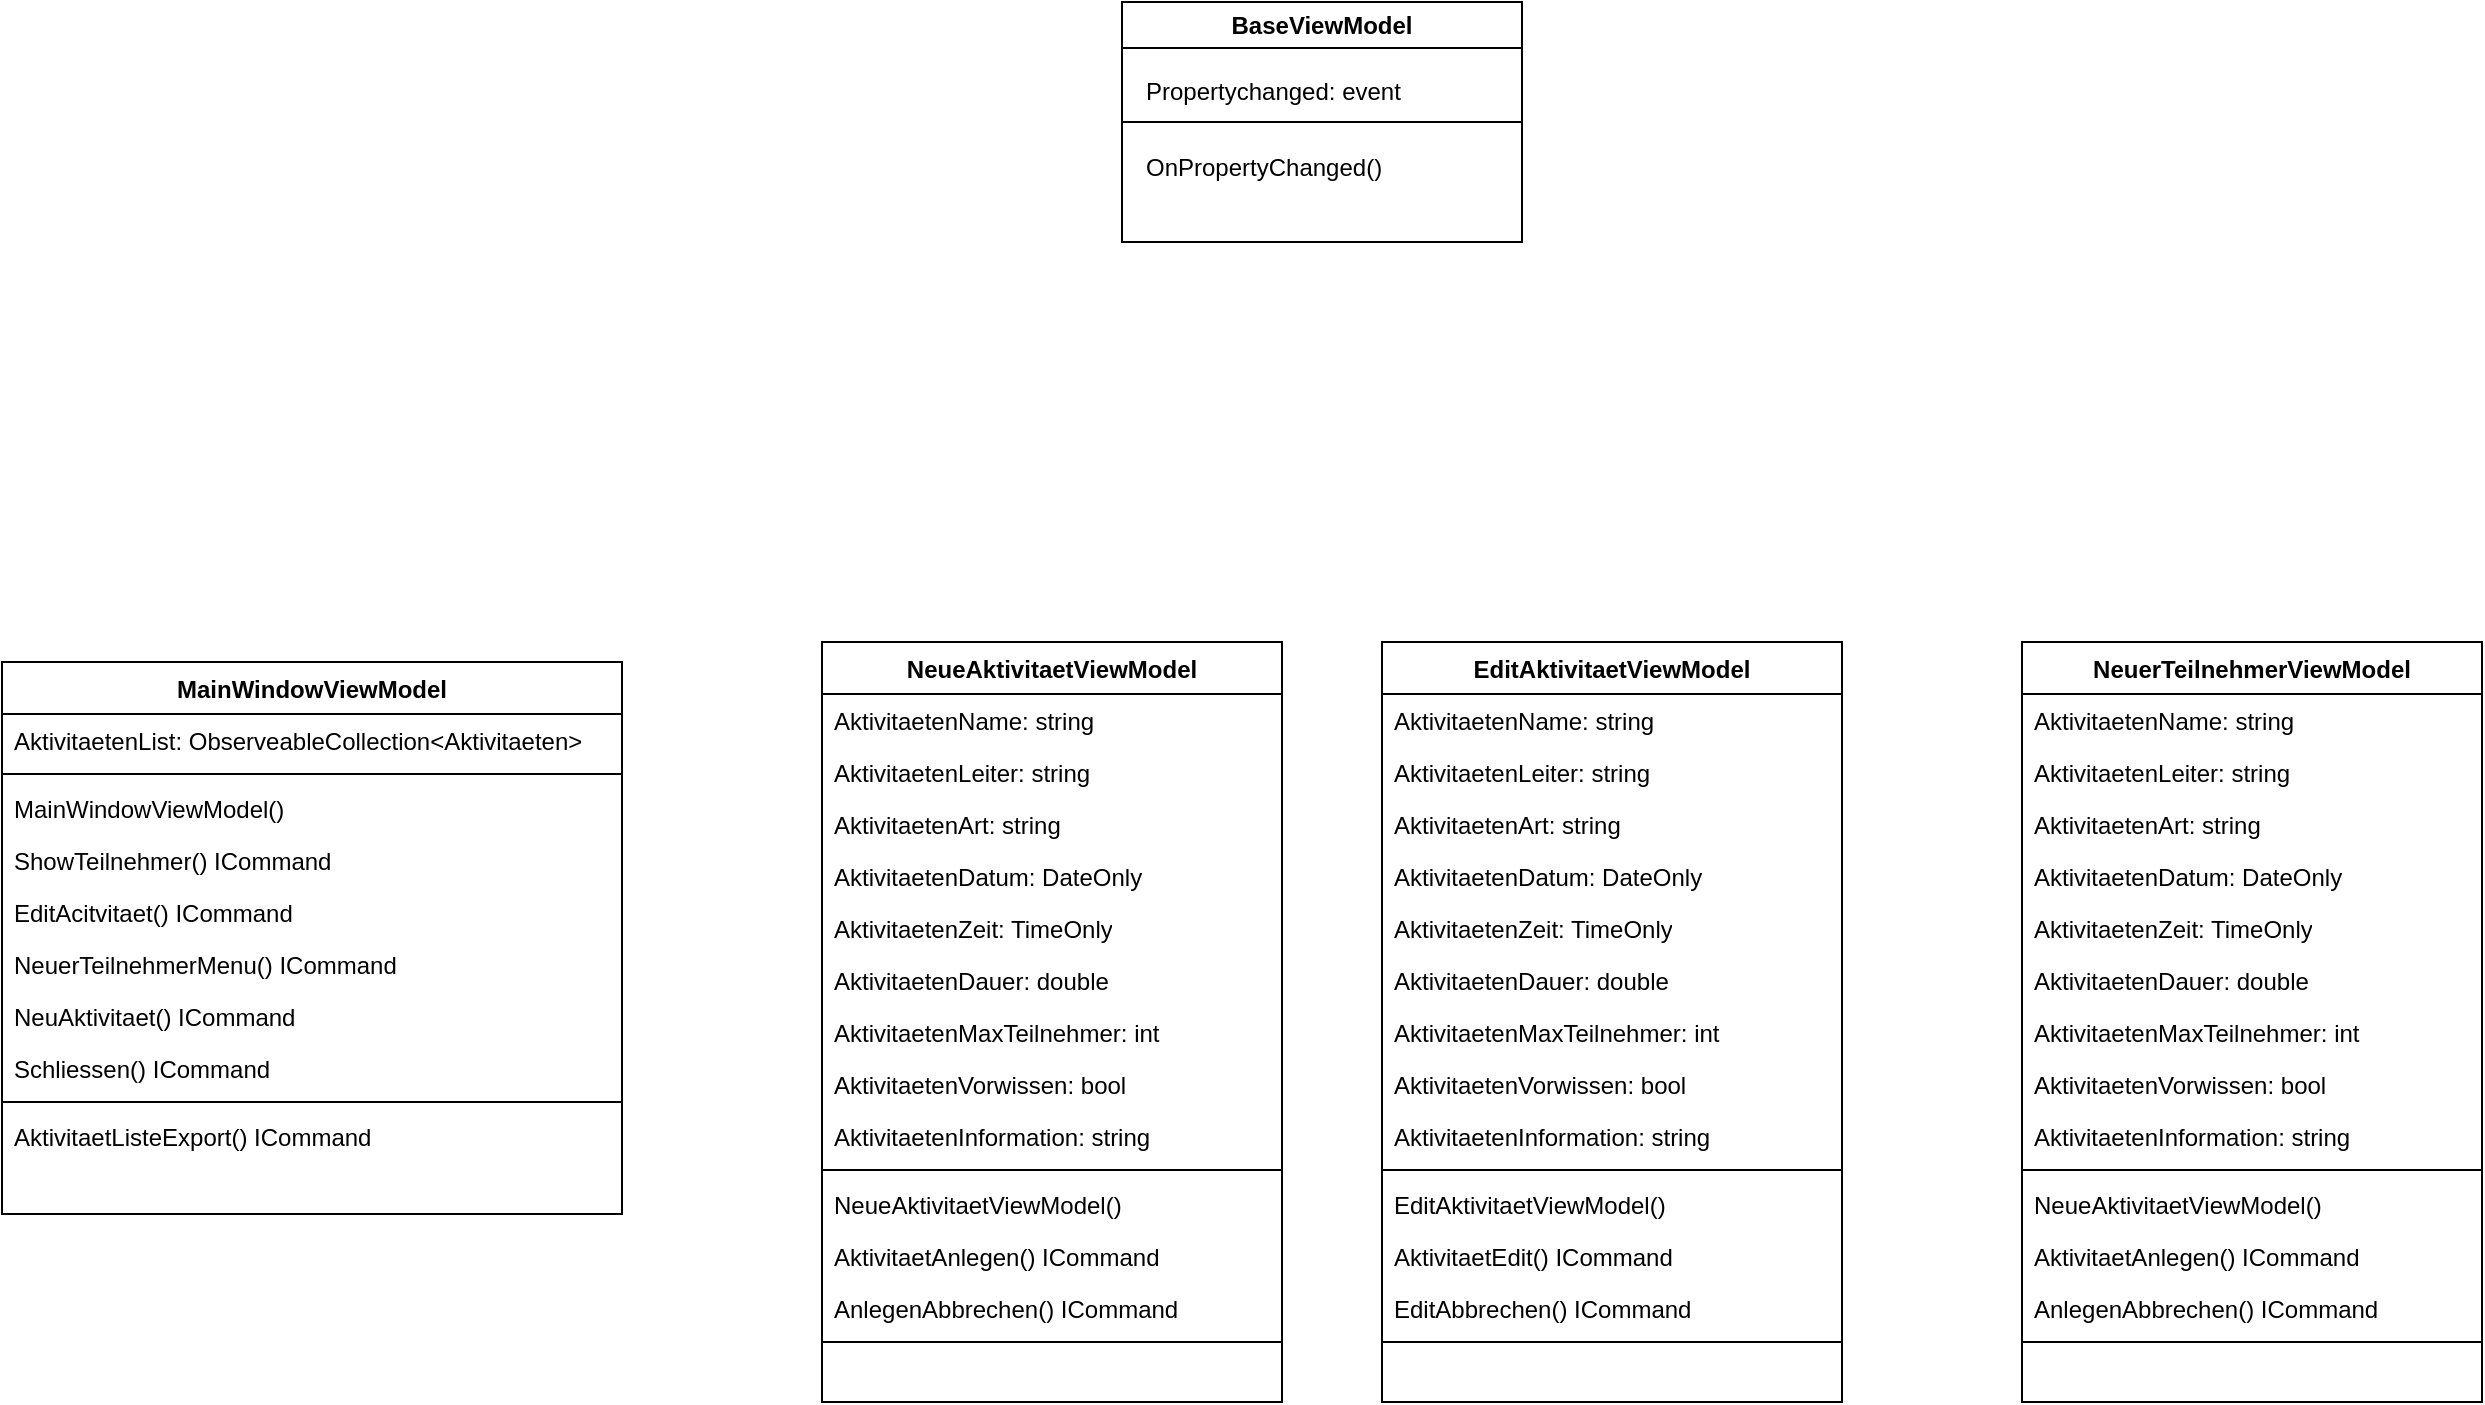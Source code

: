 <mxfile version="21.6.2" type="github">
  <diagram name="Page-1" id="RdVm4Sz-uKxTIq5BJe5c">
    <mxGraphModel dx="2074" dy="1153" grid="1" gridSize="10" guides="1" tooltips="1" connect="1" arrows="1" fold="1" page="1" pageScale="1" pageWidth="1654" pageHeight="1169" math="0" shadow="0">
      <root>
        <mxCell id="0" />
        <mxCell id="1" parent="0" />
        <mxCell id="Tb_Kh7ZDN0dCihc9eWvm-25" value="BaseViewModel" style="swimlane;whiteSpace=wrap;html=1;" parent="1" vertex="1">
          <mxGeometry x="630" y="40" width="200" height="120" as="geometry" />
        </mxCell>
        <mxCell id="Tb_Kh7ZDN0dCihc9eWvm-26" value="&lt;div align=&quot;left&quot;&gt;Propertychanged: event&lt;/div&gt;" style="text;html=1;align=left;verticalAlign=middle;resizable=0;points=[];autosize=1;strokeColor=none;fillColor=none;" parent="Tb_Kh7ZDN0dCihc9eWvm-25" vertex="1">
          <mxGeometry x="10" y="30" width="150" height="30" as="geometry" />
        </mxCell>
        <mxCell id="Tb_Kh7ZDN0dCihc9eWvm-27" value="" style="edgeStyle=none;orthogonalLoop=1;jettySize=auto;html=1;rounded=0;endArrow=none;endFill=0;" parent="Tb_Kh7ZDN0dCihc9eWvm-25" edge="1">
          <mxGeometry width="100" relative="1" as="geometry">
            <mxPoint y="60" as="sourcePoint" />
            <mxPoint x="200" y="60" as="targetPoint" />
            <Array as="points">
              <mxPoint x="100" y="60" />
            </Array>
          </mxGeometry>
        </mxCell>
        <mxCell id="Tb_Kh7ZDN0dCihc9eWvm-28" value="&lt;div align=&quot;left&quot;&gt;OnPropertyChanged()&lt;/div&gt;" style="text;html=1;align=left;verticalAlign=middle;resizable=0;points=[];autosize=1;strokeColor=none;fillColor=none;" parent="Tb_Kh7ZDN0dCihc9eWvm-25" vertex="1">
          <mxGeometry x="10" y="68" width="140" height="30" as="geometry" />
        </mxCell>
        <mxCell id="Tb_Kh7ZDN0dCihc9eWvm-29" value="NeueAktivitaetViewModel" style="swimlane;fontStyle=1;align=center;verticalAlign=top;childLayout=stackLayout;horizontal=1;startSize=26;horizontalStack=0;resizeParent=1;resizeParentMax=0;resizeLast=0;collapsible=1;marginBottom=0;whiteSpace=wrap;html=1;" parent="1" vertex="1">
          <mxGeometry x="480" y="360" width="230" height="380" as="geometry" />
        </mxCell>
        <mxCell id="Tb_Kh7ZDN0dCihc9eWvm-30" value="AktivitaetenName: string" style="text;strokeColor=none;fillColor=none;align=left;verticalAlign=top;spacingLeft=4;spacingRight=4;overflow=hidden;rotatable=0;points=[[0,0.5],[1,0.5]];portConstraint=eastwest;whiteSpace=wrap;html=1;" parent="Tb_Kh7ZDN0dCihc9eWvm-29" vertex="1">
          <mxGeometry y="26" width="230" height="26" as="geometry" />
        </mxCell>
        <mxCell id="Tb_Kh7ZDN0dCihc9eWvm-70" value="AktivitaetenLeiter: string" style="text;strokeColor=none;fillColor=none;align=left;verticalAlign=top;spacingLeft=4;spacingRight=4;overflow=hidden;rotatable=0;points=[[0,0.5],[1,0.5]];portConstraint=eastwest;whiteSpace=wrap;html=1;" parent="Tb_Kh7ZDN0dCihc9eWvm-29" vertex="1">
          <mxGeometry y="52" width="230" height="26" as="geometry" />
        </mxCell>
        <mxCell id="Tb_Kh7ZDN0dCihc9eWvm-69" value="AktivitaetenArt: string" style="text;strokeColor=none;fillColor=none;align=left;verticalAlign=top;spacingLeft=4;spacingRight=4;overflow=hidden;rotatable=0;points=[[0,0.5],[1,0.5]];portConstraint=eastwest;whiteSpace=wrap;html=1;" parent="Tb_Kh7ZDN0dCihc9eWvm-29" vertex="1">
          <mxGeometry y="78" width="230" height="26" as="geometry" />
        </mxCell>
        <mxCell id="Tb_Kh7ZDN0dCihc9eWvm-68" value="AktivitaetenDatum: DateOnly" style="text;strokeColor=none;fillColor=none;align=left;verticalAlign=top;spacingLeft=4;spacingRight=4;overflow=hidden;rotatable=0;points=[[0,0.5],[1,0.5]];portConstraint=eastwest;whiteSpace=wrap;html=1;" parent="Tb_Kh7ZDN0dCihc9eWvm-29" vertex="1">
          <mxGeometry y="104" width="230" height="26" as="geometry" />
        </mxCell>
        <mxCell id="Tb_Kh7ZDN0dCihc9eWvm-67" value="AktivitaetenZeit: TimeOnly" style="text;strokeColor=none;fillColor=none;align=left;verticalAlign=top;spacingLeft=4;spacingRight=4;overflow=hidden;rotatable=0;points=[[0,0.5],[1,0.5]];portConstraint=eastwest;whiteSpace=wrap;html=1;" parent="Tb_Kh7ZDN0dCihc9eWvm-29" vertex="1">
          <mxGeometry y="130" width="230" height="26" as="geometry" />
        </mxCell>
        <mxCell id="Tb_Kh7ZDN0dCihc9eWvm-66" value="AktivitaetenDauer: double" style="text;strokeColor=none;fillColor=none;align=left;verticalAlign=top;spacingLeft=4;spacingRight=4;overflow=hidden;rotatable=0;points=[[0,0.5],[1,0.5]];portConstraint=eastwest;whiteSpace=wrap;html=1;" parent="Tb_Kh7ZDN0dCihc9eWvm-29" vertex="1">
          <mxGeometry y="156" width="230" height="26" as="geometry" />
        </mxCell>
        <mxCell id="Tb_Kh7ZDN0dCihc9eWvm-65" value="AktivitaetenMaxTeilnehmer: int" style="text;strokeColor=none;fillColor=none;align=left;verticalAlign=top;spacingLeft=4;spacingRight=4;overflow=hidden;rotatable=0;points=[[0,0.5],[1,0.5]];portConstraint=eastwest;whiteSpace=wrap;html=1;" parent="Tb_Kh7ZDN0dCihc9eWvm-29" vertex="1">
          <mxGeometry y="182" width="230" height="26" as="geometry" />
        </mxCell>
        <mxCell id="Tb_Kh7ZDN0dCihc9eWvm-64" value="AktivitaetenVorwissen: bool" style="text;strokeColor=none;fillColor=none;align=left;verticalAlign=top;spacingLeft=4;spacingRight=4;overflow=hidden;rotatable=0;points=[[0,0.5],[1,0.5]];portConstraint=eastwest;whiteSpace=wrap;html=1;" parent="Tb_Kh7ZDN0dCihc9eWvm-29" vertex="1">
          <mxGeometry y="208" width="230" height="26" as="geometry" />
        </mxCell>
        <mxCell id="Tb_Kh7ZDN0dCihc9eWvm-71" value="AktivitaetenInformation: string" style="text;strokeColor=none;fillColor=none;align=left;verticalAlign=top;spacingLeft=4;spacingRight=4;overflow=hidden;rotatable=0;points=[[0,0.5],[1,0.5]];portConstraint=eastwest;whiteSpace=wrap;html=1;" parent="Tb_Kh7ZDN0dCihc9eWvm-29" vertex="1">
          <mxGeometry y="234" width="230" height="26" as="geometry" />
        </mxCell>
        <mxCell id="Tb_Kh7ZDN0dCihc9eWvm-31" value="" style="line;strokeWidth=1;fillColor=none;align=left;verticalAlign=middle;spacingTop=-1;spacingLeft=3;spacingRight=3;rotatable=0;labelPosition=right;points=[];portConstraint=eastwest;strokeColor=inherit;" parent="Tb_Kh7ZDN0dCihc9eWvm-29" vertex="1">
          <mxGeometry y="260" width="230" height="8" as="geometry" />
        </mxCell>
        <mxCell id="Tb_Kh7ZDN0dCihc9eWvm-32" value="NeueAktivitaetViewModel()" style="text;strokeColor=none;fillColor=none;align=left;verticalAlign=top;spacingLeft=4;spacingRight=4;overflow=hidden;rotatable=0;points=[[0,0.5],[1,0.5]];portConstraint=eastwest;whiteSpace=wrap;html=1;" parent="Tb_Kh7ZDN0dCihc9eWvm-29" vertex="1">
          <mxGeometry y="268" width="230" height="26" as="geometry" />
        </mxCell>
        <mxCell id="Tb_Kh7ZDN0dCihc9eWvm-38" value="AktivitaetAnlegen() ICommand" style="text;strokeColor=none;fillColor=none;align=left;verticalAlign=top;spacingLeft=4;spacingRight=4;overflow=hidden;rotatable=0;points=[[0,0.5],[1,0.5]];portConstraint=eastwest;whiteSpace=wrap;html=1;" parent="Tb_Kh7ZDN0dCihc9eWvm-29" vertex="1">
          <mxGeometry y="294" width="230" height="26" as="geometry" />
        </mxCell>
        <mxCell id="Tb_Kh7ZDN0dCihc9eWvm-37" value="AnlegenAbbrechen() ICommand" style="text;strokeColor=none;fillColor=none;align=left;verticalAlign=top;spacingLeft=4;spacingRight=4;overflow=hidden;rotatable=0;points=[[0,0.5],[1,0.5]];portConstraint=eastwest;whiteSpace=wrap;html=1;" parent="Tb_Kh7ZDN0dCihc9eWvm-29" vertex="1">
          <mxGeometry y="320" width="230" height="26" as="geometry" />
        </mxCell>
        <mxCell id="Tb_Kh7ZDN0dCihc9eWvm-41" value="" style="line;strokeWidth=1;fillColor=none;align=left;verticalAlign=middle;spacingTop=-1;spacingLeft=3;spacingRight=3;rotatable=0;labelPosition=right;points=[];portConstraint=eastwest;strokeColor=inherit;" parent="Tb_Kh7ZDN0dCihc9eWvm-29" vertex="1">
          <mxGeometry y="346" width="230" height="8" as="geometry" />
        </mxCell>
        <mxCell id="Tb_Kh7ZDN0dCihc9eWvm-39" style="text;strokeColor=none;fillColor=none;align=left;verticalAlign=top;spacingLeft=4;spacingRight=4;overflow=hidden;rotatable=0;points=[[0,0.5],[1,0.5]];portConstraint=eastwest;whiteSpace=wrap;html=1;" parent="Tb_Kh7ZDN0dCihc9eWvm-29" vertex="1">
          <mxGeometry y="354" width="230" height="26" as="geometry" />
        </mxCell>
        <mxCell id="Tb_Kh7ZDN0dCihc9eWvm-53" value="MainWindowViewModel" style="swimlane;fontStyle=1;align=center;verticalAlign=top;childLayout=stackLayout;horizontal=1;startSize=26;horizontalStack=0;resizeParent=1;resizeParentMax=0;resizeLast=0;collapsible=1;marginBottom=0;whiteSpace=wrap;html=1;" parent="1" vertex="1">
          <mxGeometry x="70" y="370" width="310" height="276" as="geometry" />
        </mxCell>
        <mxCell id="Tb_Kh7ZDN0dCihc9eWvm-54" value="AktivitaetenList: ObserveableCollection&amp;lt;Aktivitaeten&amp;gt;" style="text;strokeColor=none;fillColor=none;align=left;verticalAlign=top;spacingLeft=4;spacingRight=4;overflow=hidden;rotatable=0;points=[[0,0.5],[1,0.5]];portConstraint=eastwest;whiteSpace=wrap;html=1;" parent="Tb_Kh7ZDN0dCihc9eWvm-53" vertex="1">
          <mxGeometry y="26" width="310" height="26" as="geometry" />
        </mxCell>
        <mxCell id="Tb_Kh7ZDN0dCihc9eWvm-55" value="" style="line;strokeWidth=1;fillColor=none;align=left;verticalAlign=middle;spacingTop=-1;spacingLeft=3;spacingRight=3;rotatable=0;labelPosition=right;points=[];portConstraint=eastwest;strokeColor=inherit;" parent="Tb_Kh7ZDN0dCihc9eWvm-53" vertex="1">
          <mxGeometry y="52" width="310" height="8" as="geometry" />
        </mxCell>
        <mxCell id="Tb_Kh7ZDN0dCihc9eWvm-56" value="MainWindowViewModel()" style="text;strokeColor=none;fillColor=none;align=left;verticalAlign=top;spacingLeft=4;spacingRight=4;overflow=hidden;rotatable=0;points=[[0,0.5],[1,0.5]];portConstraint=eastwest;whiteSpace=wrap;html=1;" parent="Tb_Kh7ZDN0dCihc9eWvm-53" vertex="1">
          <mxGeometry y="60" width="310" height="26" as="geometry" />
        </mxCell>
        <mxCell id="Tb_Kh7ZDN0dCihc9eWvm-57" value="ShowTeilnehmer() ICommand" style="text;strokeColor=none;fillColor=none;align=left;verticalAlign=top;spacingLeft=4;spacingRight=4;overflow=hidden;rotatable=0;points=[[0,0.5],[1,0.5]];portConstraint=eastwest;whiteSpace=wrap;html=1;" parent="Tb_Kh7ZDN0dCihc9eWvm-53" vertex="1">
          <mxGeometry y="86" width="310" height="26" as="geometry" />
        </mxCell>
        <mxCell id="Tb_Kh7ZDN0dCihc9eWvm-58" value="EditAcitvitaet() ICommand" style="text;strokeColor=none;fillColor=none;align=left;verticalAlign=top;spacingLeft=4;spacingRight=4;overflow=hidden;rotatable=0;points=[[0,0.5],[1,0.5]];portConstraint=eastwest;whiteSpace=wrap;html=1;" parent="Tb_Kh7ZDN0dCihc9eWvm-53" vertex="1">
          <mxGeometry y="112" width="310" height="26" as="geometry" />
        </mxCell>
        <mxCell id="Tb_Kh7ZDN0dCihc9eWvm-59" value="NeuerTeilnehmerMenu() ICommand" style="text;strokeColor=none;fillColor=none;align=left;verticalAlign=top;spacingLeft=4;spacingRight=4;overflow=hidden;rotatable=0;points=[[0,0.5],[1,0.5]];portConstraint=eastwest;whiteSpace=wrap;html=1;" parent="Tb_Kh7ZDN0dCihc9eWvm-53" vertex="1">
          <mxGeometry y="138" width="310" height="26" as="geometry" />
        </mxCell>
        <mxCell id="Tb_Kh7ZDN0dCihc9eWvm-60" value="NeuAktivitaet() ICommand" style="text;strokeColor=none;fillColor=none;align=left;verticalAlign=top;spacingLeft=4;spacingRight=4;overflow=hidden;rotatable=0;points=[[0,0.5],[1,0.5]];portConstraint=eastwest;whiteSpace=wrap;html=1;" parent="Tb_Kh7ZDN0dCihc9eWvm-53" vertex="1">
          <mxGeometry y="164" width="310" height="26" as="geometry" />
        </mxCell>
        <mxCell id="oz02Voas3NL-4zCet6B7-17" value="Schliessen() ICommand" style="text;strokeColor=none;fillColor=none;align=left;verticalAlign=top;spacingLeft=4;spacingRight=4;overflow=hidden;rotatable=0;points=[[0,0.5],[1,0.5]];portConstraint=eastwest;whiteSpace=wrap;html=1;" vertex="1" parent="Tb_Kh7ZDN0dCihc9eWvm-53">
          <mxGeometry y="190" width="310" height="26" as="geometry" />
        </mxCell>
        <mxCell id="Tb_Kh7ZDN0dCihc9eWvm-61" value="" style="line;strokeWidth=1;fillColor=none;align=left;verticalAlign=middle;spacingTop=-1;spacingLeft=3;spacingRight=3;rotatable=0;labelPosition=right;points=[];portConstraint=eastwest;strokeColor=inherit;" parent="Tb_Kh7ZDN0dCihc9eWvm-53" vertex="1">
          <mxGeometry y="216" width="310" height="8" as="geometry" />
        </mxCell>
        <mxCell id="Tb_Kh7ZDN0dCihc9eWvm-62" value="AktivitaetListeExport() ICommand" style="text;strokeColor=none;fillColor=none;align=left;verticalAlign=top;spacingLeft=4;spacingRight=4;overflow=hidden;rotatable=0;points=[[0,0.5],[1,0.5]];portConstraint=eastwest;whiteSpace=wrap;html=1;" parent="Tb_Kh7ZDN0dCihc9eWvm-53" vertex="1">
          <mxGeometry y="224" width="310" height="26" as="geometry" />
        </mxCell>
        <mxCell id="Tb_Kh7ZDN0dCihc9eWvm-63" style="text;strokeColor=none;fillColor=none;align=left;verticalAlign=top;spacingLeft=4;spacingRight=4;overflow=hidden;rotatable=0;points=[[0,0.5],[1,0.5]];portConstraint=eastwest;whiteSpace=wrap;html=1;" parent="Tb_Kh7ZDN0dCihc9eWvm-53" vertex="1">
          <mxGeometry y="250" width="310" height="26" as="geometry" />
        </mxCell>
        <mxCell id="oz02Voas3NL-4zCet6B7-1" value="EditAktivitaetViewModel" style="swimlane;fontStyle=1;align=center;verticalAlign=top;childLayout=stackLayout;horizontal=1;startSize=26;horizontalStack=0;resizeParent=1;resizeParentMax=0;resizeLast=0;collapsible=1;marginBottom=0;whiteSpace=wrap;html=1;" vertex="1" parent="1">
          <mxGeometry x="760" y="360" width="230" height="380" as="geometry" />
        </mxCell>
        <mxCell id="oz02Voas3NL-4zCet6B7-2" value="AktivitaetenName: string" style="text;strokeColor=none;fillColor=none;align=left;verticalAlign=top;spacingLeft=4;spacingRight=4;overflow=hidden;rotatable=0;points=[[0,0.5],[1,0.5]];portConstraint=eastwest;whiteSpace=wrap;html=1;" vertex="1" parent="oz02Voas3NL-4zCet6B7-1">
          <mxGeometry y="26" width="230" height="26" as="geometry" />
        </mxCell>
        <mxCell id="oz02Voas3NL-4zCet6B7-3" value="AktivitaetenLeiter: string" style="text;strokeColor=none;fillColor=none;align=left;verticalAlign=top;spacingLeft=4;spacingRight=4;overflow=hidden;rotatable=0;points=[[0,0.5],[1,0.5]];portConstraint=eastwest;whiteSpace=wrap;html=1;" vertex="1" parent="oz02Voas3NL-4zCet6B7-1">
          <mxGeometry y="52" width="230" height="26" as="geometry" />
        </mxCell>
        <mxCell id="oz02Voas3NL-4zCet6B7-4" value="AktivitaetenArt: string" style="text;strokeColor=none;fillColor=none;align=left;verticalAlign=top;spacingLeft=4;spacingRight=4;overflow=hidden;rotatable=0;points=[[0,0.5],[1,0.5]];portConstraint=eastwest;whiteSpace=wrap;html=1;" vertex="1" parent="oz02Voas3NL-4zCet6B7-1">
          <mxGeometry y="78" width="230" height="26" as="geometry" />
        </mxCell>
        <mxCell id="oz02Voas3NL-4zCet6B7-5" value="AktivitaetenDatum: DateOnly" style="text;strokeColor=none;fillColor=none;align=left;verticalAlign=top;spacingLeft=4;spacingRight=4;overflow=hidden;rotatable=0;points=[[0,0.5],[1,0.5]];portConstraint=eastwest;whiteSpace=wrap;html=1;" vertex="1" parent="oz02Voas3NL-4zCet6B7-1">
          <mxGeometry y="104" width="230" height="26" as="geometry" />
        </mxCell>
        <mxCell id="oz02Voas3NL-4zCet6B7-6" value="AktivitaetenZeit: TimeOnly" style="text;strokeColor=none;fillColor=none;align=left;verticalAlign=top;spacingLeft=4;spacingRight=4;overflow=hidden;rotatable=0;points=[[0,0.5],[1,0.5]];portConstraint=eastwest;whiteSpace=wrap;html=1;" vertex="1" parent="oz02Voas3NL-4zCet6B7-1">
          <mxGeometry y="130" width="230" height="26" as="geometry" />
        </mxCell>
        <mxCell id="oz02Voas3NL-4zCet6B7-7" value="AktivitaetenDauer: double" style="text;strokeColor=none;fillColor=none;align=left;verticalAlign=top;spacingLeft=4;spacingRight=4;overflow=hidden;rotatable=0;points=[[0,0.5],[1,0.5]];portConstraint=eastwest;whiteSpace=wrap;html=1;" vertex="1" parent="oz02Voas3NL-4zCet6B7-1">
          <mxGeometry y="156" width="230" height="26" as="geometry" />
        </mxCell>
        <mxCell id="oz02Voas3NL-4zCet6B7-8" value="AktivitaetenMaxTeilnehmer: int" style="text;strokeColor=none;fillColor=none;align=left;verticalAlign=top;spacingLeft=4;spacingRight=4;overflow=hidden;rotatable=0;points=[[0,0.5],[1,0.5]];portConstraint=eastwest;whiteSpace=wrap;html=1;" vertex="1" parent="oz02Voas3NL-4zCet6B7-1">
          <mxGeometry y="182" width="230" height="26" as="geometry" />
        </mxCell>
        <mxCell id="oz02Voas3NL-4zCet6B7-9" value="AktivitaetenVorwissen: bool" style="text;strokeColor=none;fillColor=none;align=left;verticalAlign=top;spacingLeft=4;spacingRight=4;overflow=hidden;rotatable=0;points=[[0,0.5],[1,0.5]];portConstraint=eastwest;whiteSpace=wrap;html=1;" vertex="1" parent="oz02Voas3NL-4zCet6B7-1">
          <mxGeometry y="208" width="230" height="26" as="geometry" />
        </mxCell>
        <mxCell id="oz02Voas3NL-4zCet6B7-10" value="AktivitaetenInformation: string" style="text;strokeColor=none;fillColor=none;align=left;verticalAlign=top;spacingLeft=4;spacingRight=4;overflow=hidden;rotatable=0;points=[[0,0.5],[1,0.5]];portConstraint=eastwest;whiteSpace=wrap;html=1;" vertex="1" parent="oz02Voas3NL-4zCet6B7-1">
          <mxGeometry y="234" width="230" height="26" as="geometry" />
        </mxCell>
        <mxCell id="oz02Voas3NL-4zCet6B7-11" value="" style="line;strokeWidth=1;fillColor=none;align=left;verticalAlign=middle;spacingTop=-1;spacingLeft=3;spacingRight=3;rotatable=0;labelPosition=right;points=[];portConstraint=eastwest;strokeColor=inherit;" vertex="1" parent="oz02Voas3NL-4zCet6B7-1">
          <mxGeometry y="260" width="230" height="8" as="geometry" />
        </mxCell>
        <mxCell id="oz02Voas3NL-4zCet6B7-12" value="EditAktivitaetViewModel()" style="text;strokeColor=none;fillColor=none;align=left;verticalAlign=top;spacingLeft=4;spacingRight=4;overflow=hidden;rotatable=0;points=[[0,0.5],[1,0.5]];portConstraint=eastwest;whiteSpace=wrap;html=1;" vertex="1" parent="oz02Voas3NL-4zCet6B7-1">
          <mxGeometry y="268" width="230" height="26" as="geometry" />
        </mxCell>
        <mxCell id="oz02Voas3NL-4zCet6B7-13" value="AktivitaetEdit() ICommand" style="text;strokeColor=none;fillColor=none;align=left;verticalAlign=top;spacingLeft=4;spacingRight=4;overflow=hidden;rotatable=0;points=[[0,0.5],[1,0.5]];portConstraint=eastwest;whiteSpace=wrap;html=1;" vertex="1" parent="oz02Voas3NL-4zCet6B7-1">
          <mxGeometry y="294" width="230" height="26" as="geometry" />
        </mxCell>
        <mxCell id="oz02Voas3NL-4zCet6B7-14" value="EditAbbrechen() ICommand" style="text;strokeColor=none;fillColor=none;align=left;verticalAlign=top;spacingLeft=4;spacingRight=4;overflow=hidden;rotatable=0;points=[[0,0.5],[1,0.5]];portConstraint=eastwest;whiteSpace=wrap;html=1;" vertex="1" parent="oz02Voas3NL-4zCet6B7-1">
          <mxGeometry y="320" width="230" height="26" as="geometry" />
        </mxCell>
        <mxCell id="oz02Voas3NL-4zCet6B7-15" value="" style="line;strokeWidth=1;fillColor=none;align=left;verticalAlign=middle;spacingTop=-1;spacingLeft=3;spacingRight=3;rotatable=0;labelPosition=right;points=[];portConstraint=eastwest;strokeColor=inherit;" vertex="1" parent="oz02Voas3NL-4zCet6B7-1">
          <mxGeometry y="346" width="230" height="8" as="geometry" />
        </mxCell>
        <mxCell id="oz02Voas3NL-4zCet6B7-16" style="text;strokeColor=none;fillColor=none;align=left;verticalAlign=top;spacingLeft=4;spacingRight=4;overflow=hidden;rotatable=0;points=[[0,0.5],[1,0.5]];portConstraint=eastwest;whiteSpace=wrap;html=1;" vertex="1" parent="oz02Voas3NL-4zCet6B7-1">
          <mxGeometry y="354" width="230" height="26" as="geometry" />
        </mxCell>
        <mxCell id="oz02Voas3NL-4zCet6B7-18" value="NeuerTeilnehmerViewModel" style="swimlane;fontStyle=1;align=center;verticalAlign=top;childLayout=stackLayout;horizontal=1;startSize=26;horizontalStack=0;resizeParent=1;resizeParentMax=0;resizeLast=0;collapsible=1;marginBottom=0;whiteSpace=wrap;html=1;" vertex="1" parent="1">
          <mxGeometry x="1080" y="360" width="230" height="380" as="geometry" />
        </mxCell>
        <mxCell id="oz02Voas3NL-4zCet6B7-19" value="AktivitaetenName: string" style="text;strokeColor=none;fillColor=none;align=left;verticalAlign=top;spacingLeft=4;spacingRight=4;overflow=hidden;rotatable=0;points=[[0,0.5],[1,0.5]];portConstraint=eastwest;whiteSpace=wrap;html=1;" vertex="1" parent="oz02Voas3NL-4zCet6B7-18">
          <mxGeometry y="26" width="230" height="26" as="geometry" />
        </mxCell>
        <mxCell id="oz02Voas3NL-4zCet6B7-20" value="AktivitaetenLeiter: string" style="text;strokeColor=none;fillColor=none;align=left;verticalAlign=top;spacingLeft=4;spacingRight=4;overflow=hidden;rotatable=0;points=[[0,0.5],[1,0.5]];portConstraint=eastwest;whiteSpace=wrap;html=1;" vertex="1" parent="oz02Voas3NL-4zCet6B7-18">
          <mxGeometry y="52" width="230" height="26" as="geometry" />
        </mxCell>
        <mxCell id="oz02Voas3NL-4zCet6B7-21" value="AktivitaetenArt: string" style="text;strokeColor=none;fillColor=none;align=left;verticalAlign=top;spacingLeft=4;spacingRight=4;overflow=hidden;rotatable=0;points=[[0,0.5],[1,0.5]];portConstraint=eastwest;whiteSpace=wrap;html=1;" vertex="1" parent="oz02Voas3NL-4zCet6B7-18">
          <mxGeometry y="78" width="230" height="26" as="geometry" />
        </mxCell>
        <mxCell id="oz02Voas3NL-4zCet6B7-22" value="AktivitaetenDatum: DateOnly" style="text;strokeColor=none;fillColor=none;align=left;verticalAlign=top;spacingLeft=4;spacingRight=4;overflow=hidden;rotatable=0;points=[[0,0.5],[1,0.5]];portConstraint=eastwest;whiteSpace=wrap;html=1;" vertex="1" parent="oz02Voas3NL-4zCet6B7-18">
          <mxGeometry y="104" width="230" height="26" as="geometry" />
        </mxCell>
        <mxCell id="oz02Voas3NL-4zCet6B7-23" value="AktivitaetenZeit: TimeOnly" style="text;strokeColor=none;fillColor=none;align=left;verticalAlign=top;spacingLeft=4;spacingRight=4;overflow=hidden;rotatable=0;points=[[0,0.5],[1,0.5]];portConstraint=eastwest;whiteSpace=wrap;html=1;" vertex="1" parent="oz02Voas3NL-4zCet6B7-18">
          <mxGeometry y="130" width="230" height="26" as="geometry" />
        </mxCell>
        <mxCell id="oz02Voas3NL-4zCet6B7-24" value="AktivitaetenDauer: double" style="text;strokeColor=none;fillColor=none;align=left;verticalAlign=top;spacingLeft=4;spacingRight=4;overflow=hidden;rotatable=0;points=[[0,0.5],[1,0.5]];portConstraint=eastwest;whiteSpace=wrap;html=1;" vertex="1" parent="oz02Voas3NL-4zCet6B7-18">
          <mxGeometry y="156" width="230" height="26" as="geometry" />
        </mxCell>
        <mxCell id="oz02Voas3NL-4zCet6B7-25" value="AktivitaetenMaxTeilnehmer: int" style="text;strokeColor=none;fillColor=none;align=left;verticalAlign=top;spacingLeft=4;spacingRight=4;overflow=hidden;rotatable=0;points=[[0,0.5],[1,0.5]];portConstraint=eastwest;whiteSpace=wrap;html=1;" vertex="1" parent="oz02Voas3NL-4zCet6B7-18">
          <mxGeometry y="182" width="230" height="26" as="geometry" />
        </mxCell>
        <mxCell id="oz02Voas3NL-4zCet6B7-26" value="AktivitaetenVorwissen: bool" style="text;strokeColor=none;fillColor=none;align=left;verticalAlign=top;spacingLeft=4;spacingRight=4;overflow=hidden;rotatable=0;points=[[0,0.5],[1,0.5]];portConstraint=eastwest;whiteSpace=wrap;html=1;" vertex="1" parent="oz02Voas3NL-4zCet6B7-18">
          <mxGeometry y="208" width="230" height="26" as="geometry" />
        </mxCell>
        <mxCell id="oz02Voas3NL-4zCet6B7-27" value="AktivitaetenInformation: string" style="text;strokeColor=none;fillColor=none;align=left;verticalAlign=top;spacingLeft=4;spacingRight=4;overflow=hidden;rotatable=0;points=[[0,0.5],[1,0.5]];portConstraint=eastwest;whiteSpace=wrap;html=1;" vertex="1" parent="oz02Voas3NL-4zCet6B7-18">
          <mxGeometry y="234" width="230" height="26" as="geometry" />
        </mxCell>
        <mxCell id="oz02Voas3NL-4zCet6B7-28" value="" style="line;strokeWidth=1;fillColor=none;align=left;verticalAlign=middle;spacingTop=-1;spacingLeft=3;spacingRight=3;rotatable=0;labelPosition=right;points=[];portConstraint=eastwest;strokeColor=inherit;" vertex="1" parent="oz02Voas3NL-4zCet6B7-18">
          <mxGeometry y="260" width="230" height="8" as="geometry" />
        </mxCell>
        <mxCell id="oz02Voas3NL-4zCet6B7-29" value="NeueAktivitaetViewModel()" style="text;strokeColor=none;fillColor=none;align=left;verticalAlign=top;spacingLeft=4;spacingRight=4;overflow=hidden;rotatable=0;points=[[0,0.5],[1,0.5]];portConstraint=eastwest;whiteSpace=wrap;html=1;" vertex="1" parent="oz02Voas3NL-4zCet6B7-18">
          <mxGeometry y="268" width="230" height="26" as="geometry" />
        </mxCell>
        <mxCell id="oz02Voas3NL-4zCet6B7-30" value="AktivitaetAnlegen() ICommand" style="text;strokeColor=none;fillColor=none;align=left;verticalAlign=top;spacingLeft=4;spacingRight=4;overflow=hidden;rotatable=0;points=[[0,0.5],[1,0.5]];portConstraint=eastwest;whiteSpace=wrap;html=1;" vertex="1" parent="oz02Voas3NL-4zCet6B7-18">
          <mxGeometry y="294" width="230" height="26" as="geometry" />
        </mxCell>
        <mxCell id="oz02Voas3NL-4zCet6B7-31" value="AnlegenAbbrechen() ICommand" style="text;strokeColor=none;fillColor=none;align=left;verticalAlign=top;spacingLeft=4;spacingRight=4;overflow=hidden;rotatable=0;points=[[0,0.5],[1,0.5]];portConstraint=eastwest;whiteSpace=wrap;html=1;" vertex="1" parent="oz02Voas3NL-4zCet6B7-18">
          <mxGeometry y="320" width="230" height="26" as="geometry" />
        </mxCell>
        <mxCell id="oz02Voas3NL-4zCet6B7-32" value="" style="line;strokeWidth=1;fillColor=none;align=left;verticalAlign=middle;spacingTop=-1;spacingLeft=3;spacingRight=3;rotatable=0;labelPosition=right;points=[];portConstraint=eastwest;strokeColor=inherit;" vertex="1" parent="oz02Voas3NL-4zCet6B7-18">
          <mxGeometry y="346" width="230" height="8" as="geometry" />
        </mxCell>
        <mxCell id="oz02Voas3NL-4zCet6B7-33" style="text;strokeColor=none;fillColor=none;align=left;verticalAlign=top;spacingLeft=4;spacingRight=4;overflow=hidden;rotatable=0;points=[[0,0.5],[1,0.5]];portConstraint=eastwest;whiteSpace=wrap;html=1;" vertex="1" parent="oz02Voas3NL-4zCet6B7-18">
          <mxGeometry y="354" width="230" height="26" as="geometry" />
        </mxCell>
      </root>
    </mxGraphModel>
  </diagram>
</mxfile>
